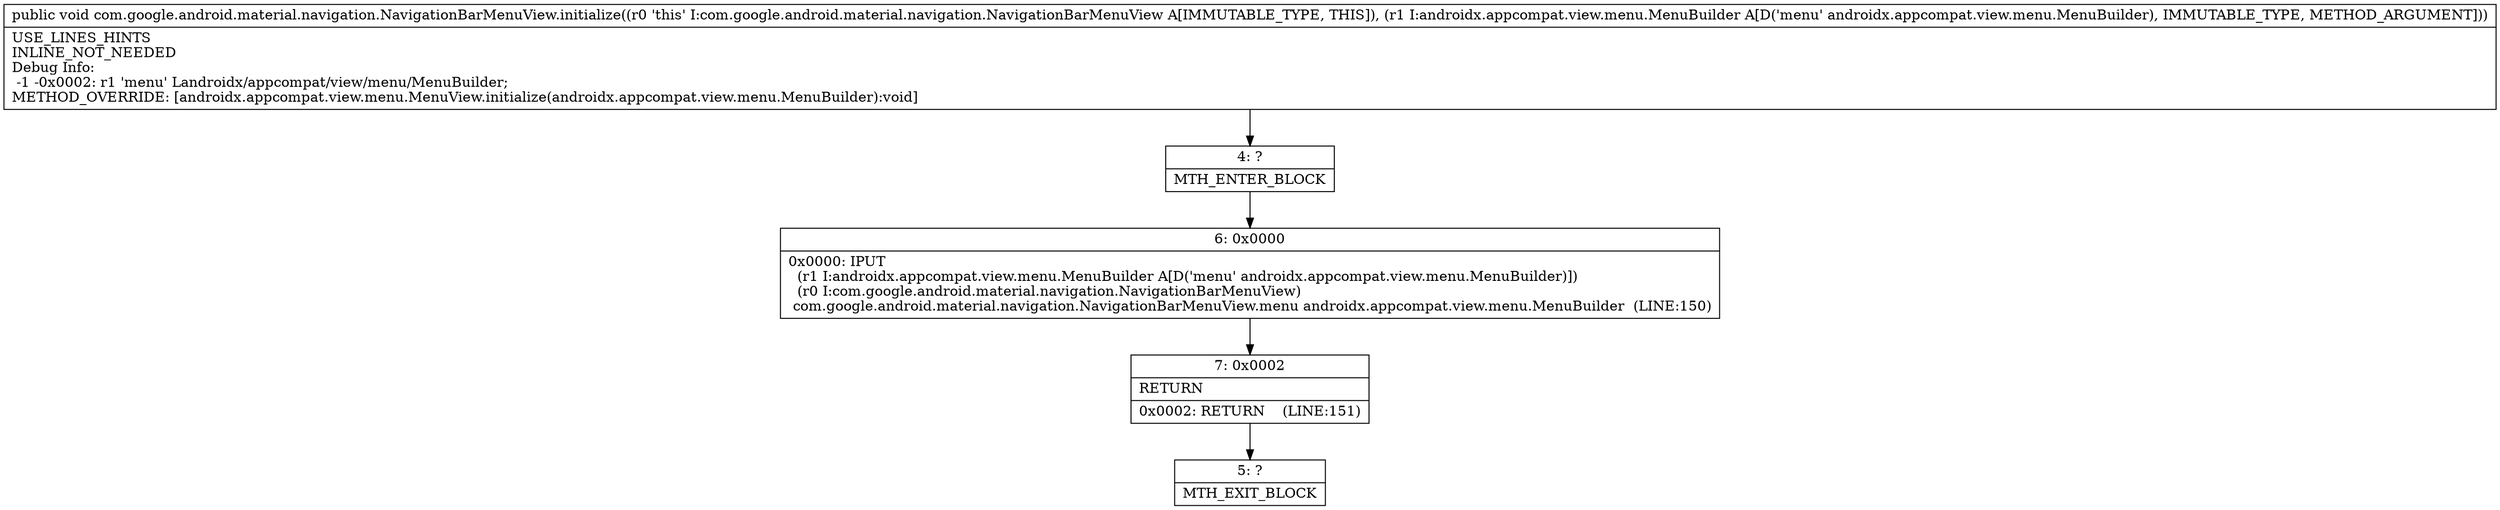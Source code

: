 digraph "CFG forcom.google.android.material.navigation.NavigationBarMenuView.initialize(Landroidx\/appcompat\/view\/menu\/MenuBuilder;)V" {
Node_4 [shape=record,label="{4\:\ ?|MTH_ENTER_BLOCK\l}"];
Node_6 [shape=record,label="{6\:\ 0x0000|0x0000: IPUT  \l  (r1 I:androidx.appcompat.view.menu.MenuBuilder A[D('menu' androidx.appcompat.view.menu.MenuBuilder)])\l  (r0 I:com.google.android.material.navigation.NavigationBarMenuView)\l com.google.android.material.navigation.NavigationBarMenuView.menu androidx.appcompat.view.menu.MenuBuilder  (LINE:150)\l}"];
Node_7 [shape=record,label="{7\:\ 0x0002|RETURN\l|0x0002: RETURN    (LINE:151)\l}"];
Node_5 [shape=record,label="{5\:\ ?|MTH_EXIT_BLOCK\l}"];
MethodNode[shape=record,label="{public void com.google.android.material.navigation.NavigationBarMenuView.initialize((r0 'this' I:com.google.android.material.navigation.NavigationBarMenuView A[IMMUTABLE_TYPE, THIS]), (r1 I:androidx.appcompat.view.menu.MenuBuilder A[D('menu' androidx.appcompat.view.menu.MenuBuilder), IMMUTABLE_TYPE, METHOD_ARGUMENT]))  | USE_LINES_HINTS\lINLINE_NOT_NEEDED\lDebug Info:\l  \-1 \-0x0002: r1 'menu' Landroidx\/appcompat\/view\/menu\/MenuBuilder;\lMETHOD_OVERRIDE: [androidx.appcompat.view.menu.MenuView.initialize(androidx.appcompat.view.menu.MenuBuilder):void]\l}"];
MethodNode -> Node_4;Node_4 -> Node_6;
Node_6 -> Node_7;
Node_7 -> Node_5;
}

